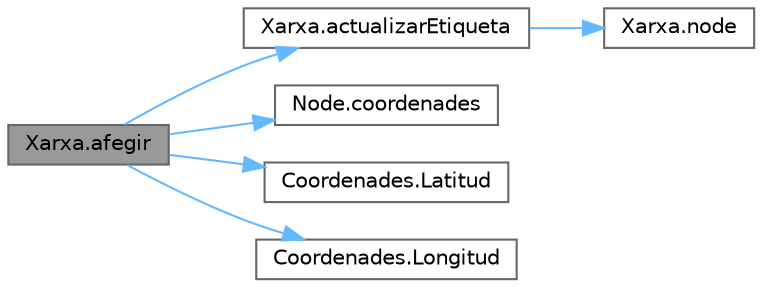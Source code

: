 digraph "Xarxa.afegir"
{
 // LATEX_PDF_SIZE
  bgcolor="transparent";
  edge [fontname=Helvetica,fontsize=10,labelfontname=Helvetica,labelfontsize=10];
  node [fontname=Helvetica,fontsize=10,shape=box,height=0.2,width=0.4];
  rankdir="LR";
  Node1 [id="Node000001",label="Xarxa.afegir",height=0.2,width=0.4,color="gray40", fillcolor="grey60", style="filled", fontcolor="black",tooltip="Afegeix un node connexió a la xarxa."];
  Node1 -> Node2 [id="edge1_Node000001_Node000002",color="steelblue1",style="solid",tooltip=" "];
  Node2 [id="Node000002",label="Xarxa.actualizarEtiqueta",height=0.2,width=0.4,color="grey40", fillcolor="white", style="filled",URL="$class_xarxa.html#afba3535b69b59b5e74e6a2a5b2c000a2",tooltip="Actualitza l'etiqueta d'un node amb el seu estat actual."];
  Node2 -> Node3 [id="edge2_Node000002_Node000003",color="steelblue1",style="solid",tooltip=" "];
  Node3 [id="Node000003",label="Xarxa.node",height=0.2,width=0.4,color="grey40", fillcolor="white", style="filled",URL="$class_xarxa.html#a5f4cb1e91855800352838cbaa0b4ef1e",tooltip="Retorna el node de la xarxa amb l'identificador donat."];
  Node1 -> Node4 [id="edge3_Node000001_Node000004",color="steelblue1",style="solid",tooltip=" "];
  Node4 [id="Node000004",label="Node.coordenades",height=0.2,width=0.4,color="grey40", fillcolor="white", style="filled",URL="$class_node.html#a4b2086f82194799e178bcb0985c6436c",tooltip="Retorna les coordenades del node."];
  Node1 -> Node5 [id="edge4_Node000001_Node000005",color="steelblue1",style="solid",tooltip=" "];
  Node5 [id="Node000005",label="Coordenades.Latitud",height=0.2,width=0.4,color="grey40", fillcolor="white", style="filled",URL="$class_coordenades.html#a8b51d55e72c0f0118917727be0e4c1aa",tooltip="Retorna la latitud."];
  Node1 -> Node6 [id="edge5_Node000001_Node000006",color="steelblue1",style="solid",tooltip=" "];
  Node6 [id="Node000006",label="Coordenades.Longitud",height=0.2,width=0.4,color="grey40", fillcolor="white", style="filled",URL="$class_coordenades.html#a5f835bc1c382afa25ff6e84cb6ca542a",tooltip="Retorna la longitud."];
}
